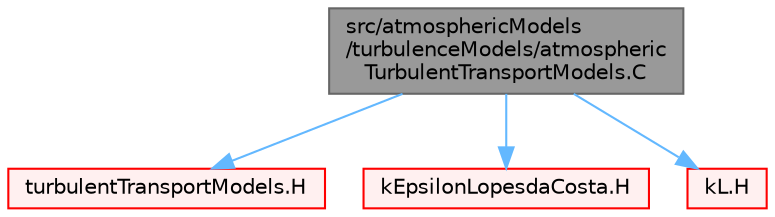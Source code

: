 digraph "src/atmosphericModels/turbulenceModels/atmosphericTurbulentTransportModels.C"
{
 // LATEX_PDF_SIZE
  bgcolor="transparent";
  edge [fontname=Helvetica,fontsize=10,labelfontname=Helvetica,labelfontsize=10];
  node [fontname=Helvetica,fontsize=10,shape=box,height=0.2,width=0.4];
  Node1 [id="Node000001",label="src/atmosphericModels\l/turbulenceModels/atmospheric\lTurbulentTransportModels.C",height=0.2,width=0.4,color="gray40", fillcolor="grey60", style="filled", fontcolor="black",tooltip=" "];
  Node1 -> Node2 [id="edge1_Node000001_Node000002",color="steelblue1",style="solid",tooltip=" "];
  Node2 [id="Node000002",label="turbulentTransportModels.H",height=0.2,width=0.4,color="red", fillcolor="#FFF0F0", style="filled",URL="$turbulentTransportModels_8H.html",tooltip=" "];
  Node1 -> Node412 [id="edge2_Node000001_Node000412",color="steelblue1",style="solid",tooltip=" "];
  Node412 [id="Node000412",label="kEpsilonLopesdaCosta.H",height=0.2,width=0.4,color="red", fillcolor="#FFF0F0", style="filled",URL="$kEpsilonLopesdaCosta_8H.html",tooltip=" "];
  Node1 -> Node424 [id="edge3_Node000001_Node000424",color="steelblue1",style="solid",tooltip=" "];
  Node424 [id="Node000424",label="kL.H",height=0.2,width=0.4,color="red", fillcolor="#FFF0F0", style="filled",URL="$kL_8H.html",tooltip=" "];
}
